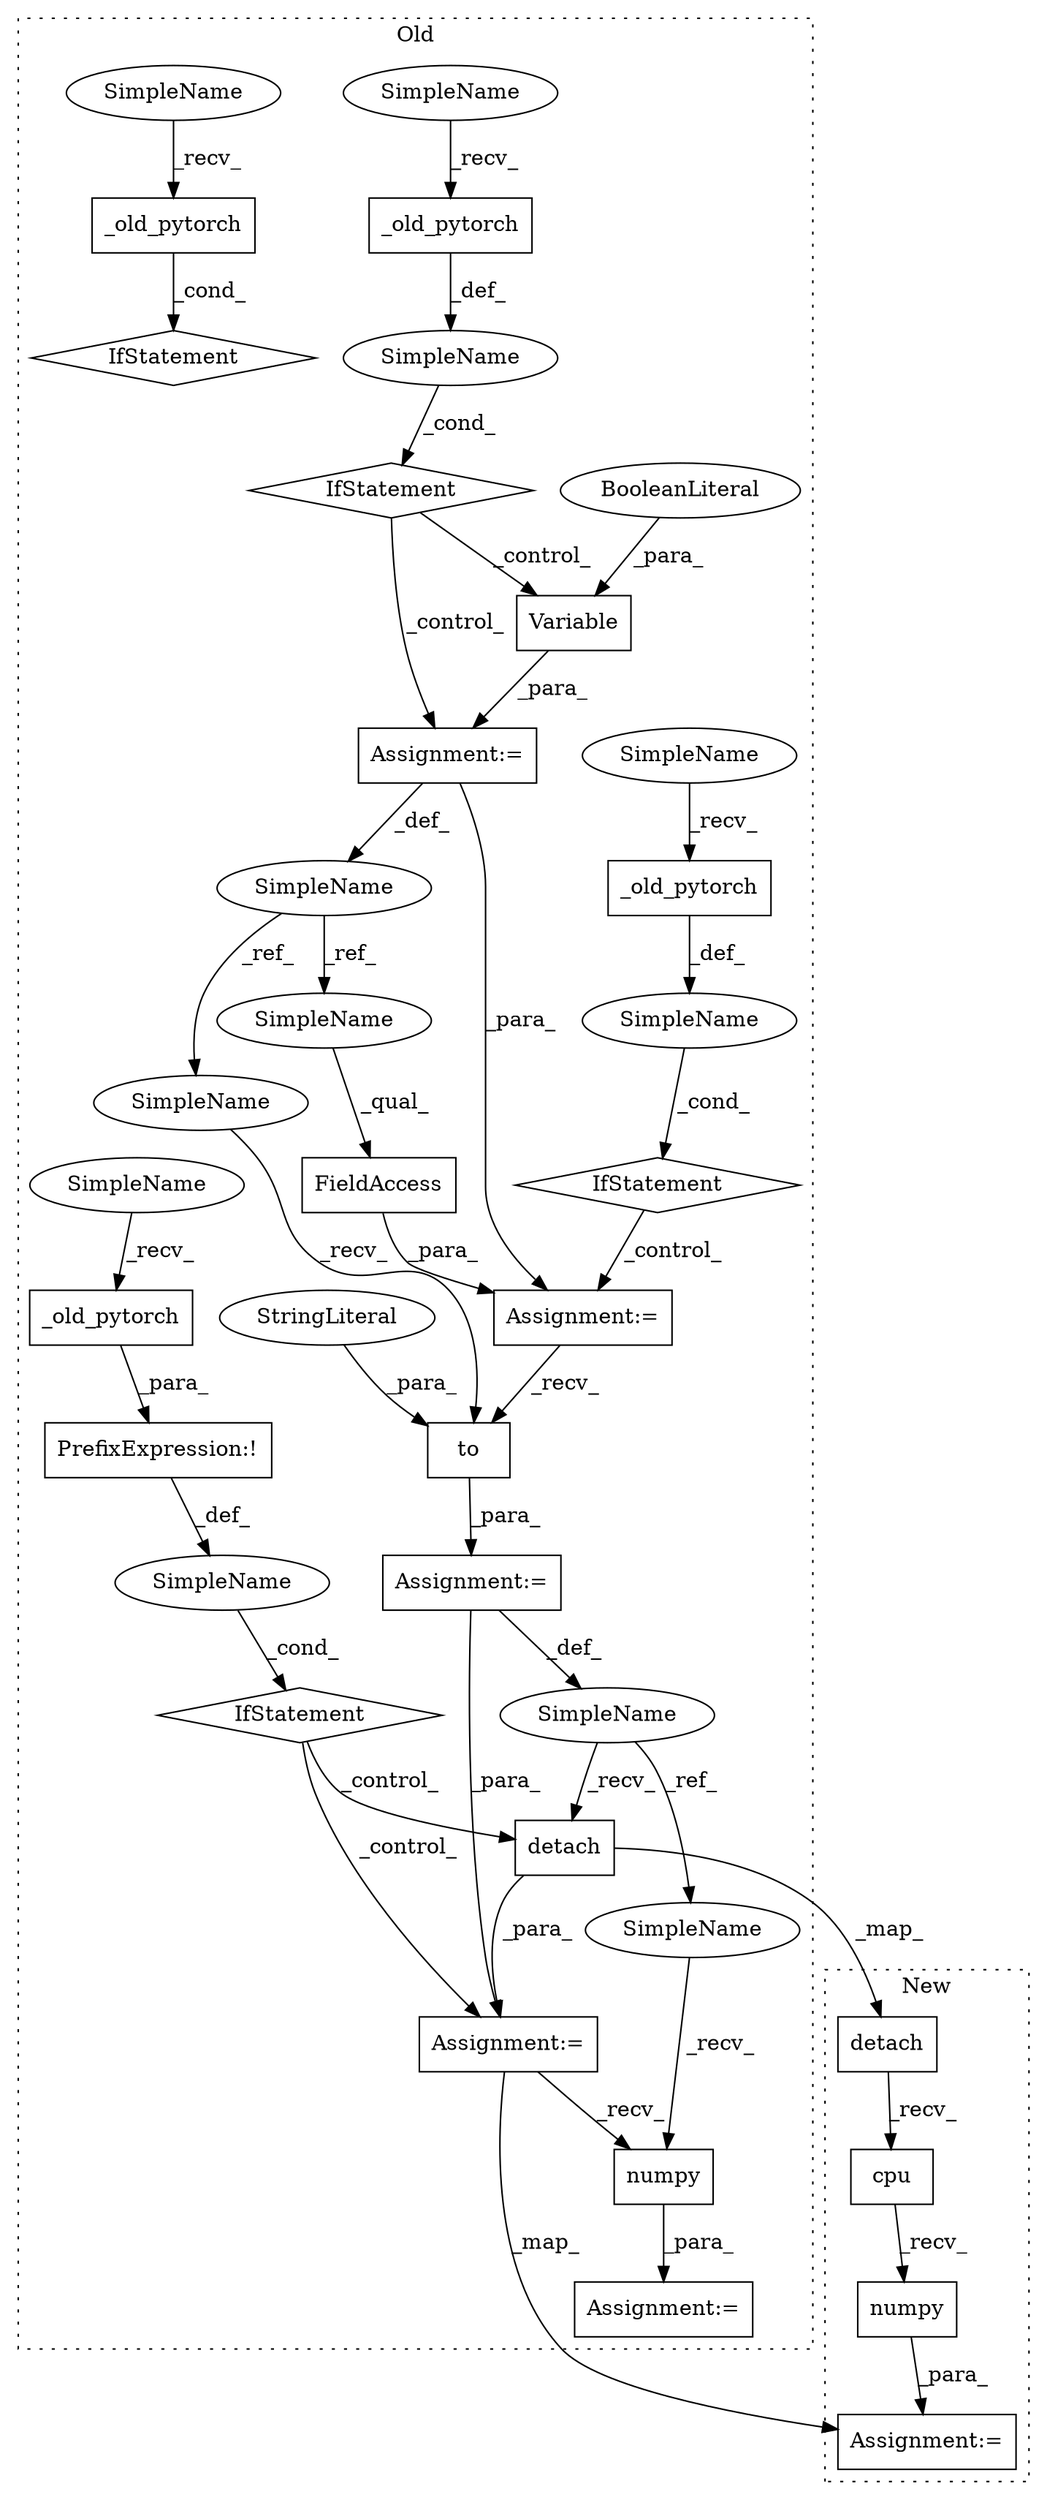 digraph G {
subgraph cluster0 {
1 [label="to" a="32" s="3673,3681" l="3,1" shape="box"];
3 [label="numpy" a="32" s="3762" l="7" shape="box"];
4 [label="StringLiteral" a="45" s="3676" l="5" shape="ellipse"];
6 [label="detach" a="32" s="3732" l="8" shape="box"];
7 [label="PrefixExpression:!" a="38" s="3692" l="1" shape="box"];
8 [label="Variable" a="32" s="2990,3010" l="9,1" shape="box"];
10 [label="BooleanLiteral" a="9" s="3006" l="4" shape="ellipse"];
11 [label="SimpleName" a="42" s="3663" l="4" shape="ellipse"];
12 [label="SimpleName" a="42" s="" l="" shape="ellipse"];
13 [label="Assignment:=" a="7" s="3726" l="1" shape="box"];
15 [label="FieldAccess" a="22" s="3642" l="9" shape="box"];
16 [label="SimpleName" a="42" s="" l="" shape="ellipse"];
17 [label="IfStatement" a="25" s="2919,2942" l="4,2" shape="diamond"];
18 [label="_old_pytorch" a="32" s="3698" l="14" shape="box"];
19 [label="_old_pytorch" a="32" s="3333" l="14" shape="box"];
20 [label="IfStatement" a="25" s="3323,3347" l="4,2" shape="diamond"];
21 [label="_old_pytorch" a="32" s="2928" l="14" shape="box"];
22 [label="IfStatement" a="25" s="3688,3712" l="4,2" shape="diamond"];
23 [label="Assignment:=" a="7" s="3667" l="1" shape="box"];
24 [label="Assignment:=" a="7" s="3756" l="1" shape="box"];
25 [label="Assignment:=" a="7" s="2989" l="1" shape="box"];
26 [label="SimpleName" a="42" s="3189" l="4" shape="ellipse"];
27 [label="_old_pytorch" a="32" s="3613" l="14" shape="box"];
28 [label="IfStatement" a="25" s="3604,3627" l="4,2" shape="diamond"];
29 [label="SimpleName" a="42" s="" l="" shape="ellipse"];
30 [label="Assignment:=" a="7" s="3641" l="1" shape="box"];
31 [label="SimpleName" a="42" s="2923" l="4" shape="ellipse"];
32 [label="SimpleName" a="42" s="3328" l="4" shape="ellipse"];
33 [label="SimpleName" a="42" s="3608" l="4" shape="ellipse"];
34 [label="SimpleName" a="42" s="3693" l="4" shape="ellipse"];
35 [label="SimpleName" a="42" s="3757" l="4" shape="ellipse"];
36 [label="SimpleName" a="42" s="3642" l="4" shape="ellipse"];
37 [label="SimpleName" a="42" s="3668" l="4" shape="ellipse"];
label = "Old";
style="dotted";
}
subgraph cluster1 {
2 [label="numpy" a="32" s="2586" l="7" shape="box"];
5 [label="detach" a="32" s="2571" l="8" shape="box"];
9 [label="cpu" a="32" s="2580" l="5" shape="box"];
14 [label="Assignment:=" a="7" s="2565" l="1" shape="box"];
label = "New";
style="dotted";
}
1 -> 23 [label="_para_"];
2 -> 14 [label="_para_"];
3 -> 24 [label="_para_"];
4 -> 1 [label="_para_"];
5 -> 9 [label="_recv_"];
6 -> 13 [label="_para_"];
6 -> 5 [label="_map_"];
7 -> 12 [label="_def_"];
8 -> 25 [label="_para_"];
9 -> 2 [label="_recv_"];
10 -> 8 [label="_para_"];
11 -> 35 [label="_ref_"];
11 -> 6 [label="_recv_"];
12 -> 22 [label="_cond_"];
13 -> 14 [label="_map_"];
13 -> 3 [label="_recv_"];
15 -> 30 [label="_para_"];
16 -> 17 [label="_cond_"];
17 -> 8 [label="_control_"];
17 -> 25 [label="_control_"];
18 -> 7 [label="_para_"];
19 -> 20 [label="_cond_"];
21 -> 16 [label="_def_"];
22 -> 6 [label="_control_"];
22 -> 13 [label="_control_"];
23 -> 11 [label="_def_"];
23 -> 13 [label="_para_"];
25 -> 30 [label="_para_"];
25 -> 26 [label="_def_"];
26 -> 36 [label="_ref_"];
26 -> 37 [label="_ref_"];
27 -> 29 [label="_def_"];
28 -> 30 [label="_control_"];
29 -> 28 [label="_cond_"];
30 -> 1 [label="_recv_"];
31 -> 21 [label="_recv_"];
32 -> 19 [label="_recv_"];
33 -> 27 [label="_recv_"];
34 -> 18 [label="_recv_"];
35 -> 3 [label="_recv_"];
36 -> 15 [label="_qual_"];
37 -> 1 [label="_recv_"];
}